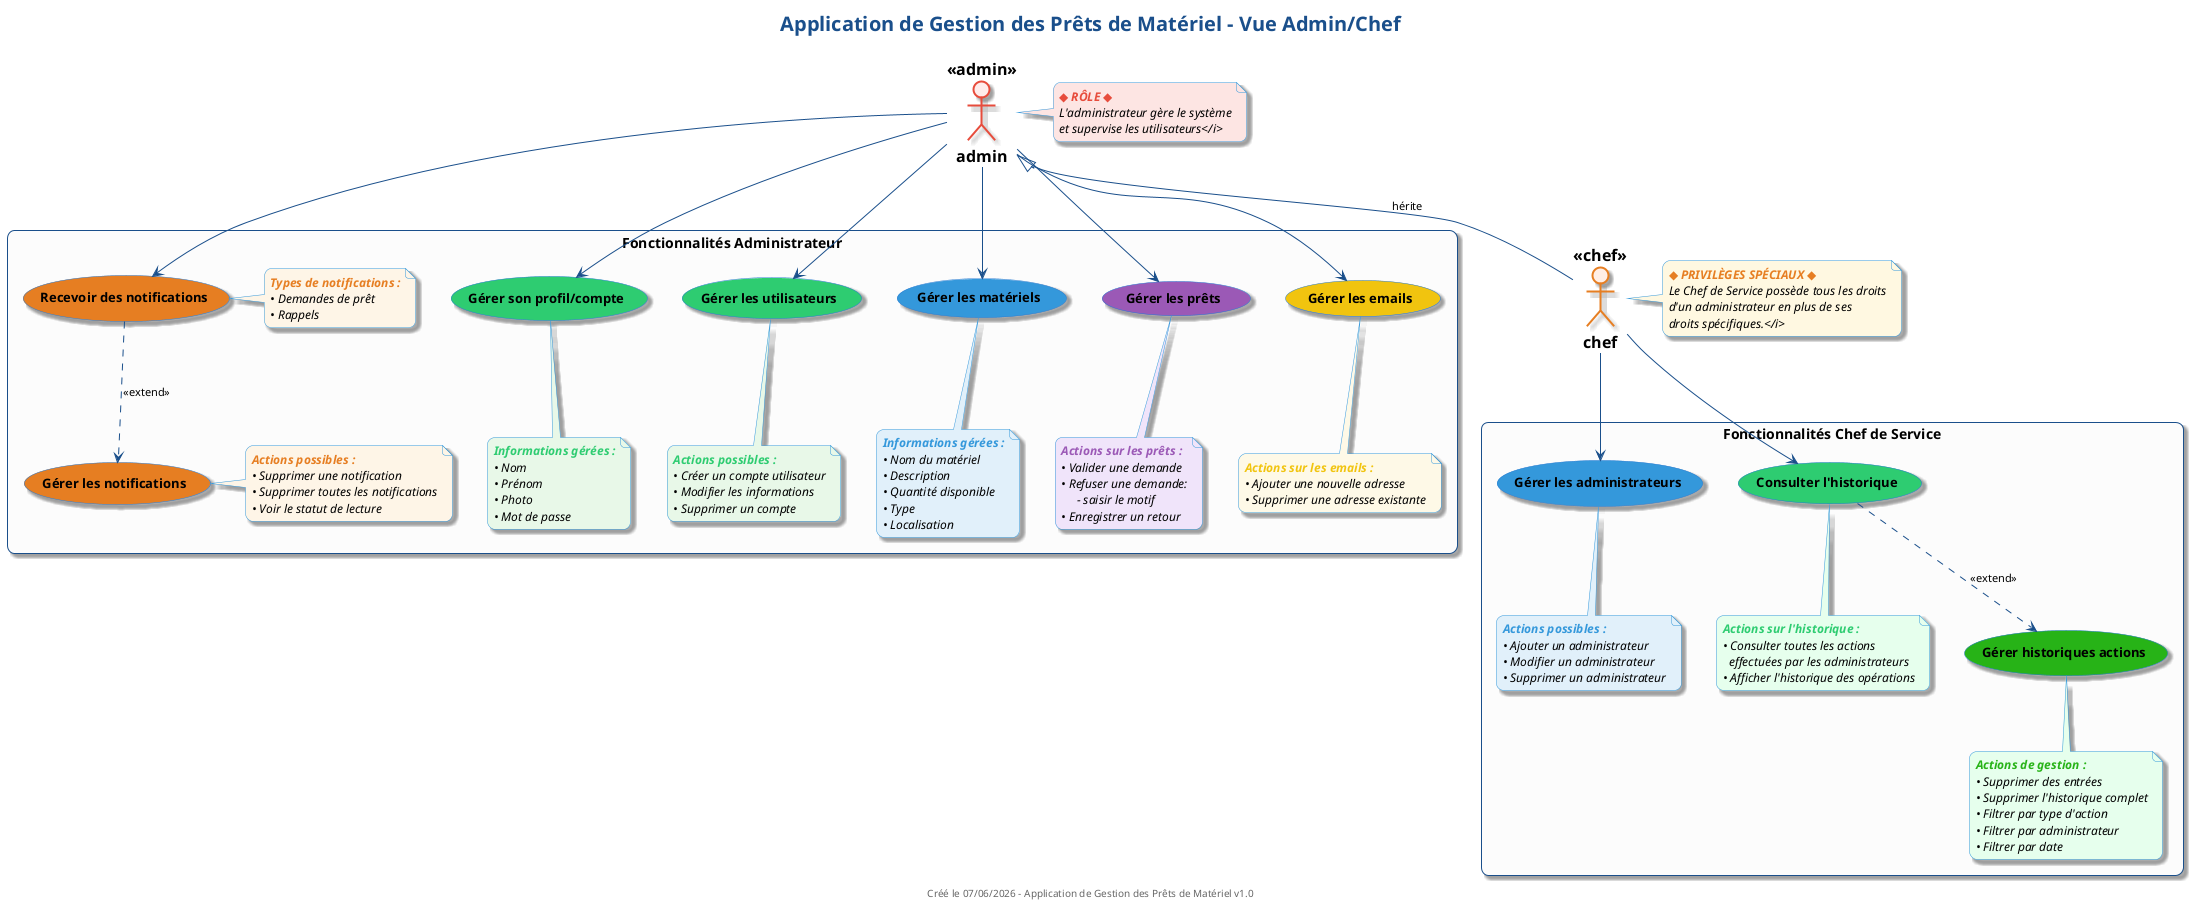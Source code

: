 @startuml Gestion_des_Prets_de_Materiel_Vue_Admin_Chef

' Styles et thème améliorés
!define MAIN_COLOR #1a4f8b
!define ACTOR_BG_CHEF #ffeee5
!define ACTOR_BG_ADMIN #ffeceb
!define ACTOR_BORDER_CHEF #e67e22
!define ACTOR_BORDER_ADMIN #e74c3c
!define CHEF_COLOR #e67e22
!define ADMIN_COLOR #e74c3c
!define NOTE_BORDER_THICKNESS 0.5

skinparam {
  BackgroundColor white
  ArrowColor MAIN_COLOR
  BorderColor MAIN_COLOR
  ActorBorderThickness 2
  UsecaseBorderColor #2d7dd2
  UsecaseBackgroundColor #f8f9fa
  NoteBorderColor #3498db
  NoteBackgroundColor #ecf0f1
  PackageBorderColor MAIN_COLOR
  PackageBackgroundColor #fcfcfc
  PackageFontColor MAIN_COLOR
  PackageFontSize 18
  PackageFontStyle bold
  ActorFontSize 16
  ActorFontStyle bold
  UsecaseFontSize 13
  UsecaseFontStyle bold
  NoteFontSize 12
  NoteFontStyle italic
  RoundCorner 15
  Shadowing true
  ArrowFontSize 11
  TitleFontSize 20
  TitleFontColor MAIN_COLOR
  FooterFontSize 10
  FooterFontColor #666666
  NoteBorderThickness NOTE_BORDER_THICKNESS
  DefaultTextAlignment center
  NoteTextAlignment left
  Handwritten false
}

title Application de Gestion des Prêts de Matériel - Vue Admin/Chef

actor "Chef de Service" as chef
actor "Administrateur" as admin

' Couleurs des acteurs
skinparam actor {
  BackgroundColor<<chef>> ACTOR_BG_CHEF
  BorderColor<<chef>> ACTOR_BORDER_CHEF
  BackgroundColor<<admin>> ACTOR_BG_ADMIN
  BorderColor<<admin>> ACTOR_BORDER_ADMIN
}

' Appliquer les stéréotypes
chef <<chef>>
admin <<admin>>

' Relation d'héritage pour le Chef uniquement
chef -up-|> admin : hérite

note right of chef #fff8e1
  <b><color:CHEF_COLOR>◆ PRIVILÈGES SPÉCIAUX ◆</color></b>
  <i>Le Chef de Service possède tous les droits
  d'un administrateur en plus de ses
  droits spécifiques.</i>
end note

note right of admin #fde5e3
  <b><color:ADMIN_COLOR>◆ RÔLE ◆</color></b>
  <i>L'administrateur gère le système
  et supervise les utilisateurs</i>
end note

' Fonctionnalités des administrateurs
rectangle "Fonctionnalités Administrateur" {
  usecase "Gérer son profil/compte" as UC1admin #2ecc71
  usecase "Recevoir des notifications" as UC2admin #e67e22
  usecase "Gérer les notifications" as UC3admin #e67e22
  usecase "Gérer les utilisateurs" as UC7 #2ecc71
  usecase "Gérer les matériels" as UC8 #3498db
  usecase "Gérer les prêts" as UC9 #9b59b6
  usecase "Gérer les emails" as UC10 #f1c40f
  
  UC2admin ..> UC3admin : <<extend>>
  
  note bottom of UC1admin #e8f8e8
    <b><color:#2ecc71>Informations gérées :</color></b>
    • Nom
    • Prénom
    • Photo
    • Mot de passe
  end note
  
  note bottom of UC7 #e8f8e8
    <b><color:#2ecc71>Actions possibles :</color></b>
    • Créer un compte utilisateur
    • Modifier les informations
    • Supprimer un compte
  end note
  
  note bottom of UC8 #e1f0fa
    <b><color:#3498db>Informations gérées :</color></b>
    • Nom du matériel
    • Description
    • Quantité disponible
    • Type
    • Localisation
  end note
  
  note bottom of UC9 #f0e4fa
    <b><color:#9b59b6>Actions sur les prêts :</color></b>
    • Valider une demande
    • Refuser une demande:
         - saisir le motif 
    • Enregistrer un retour
  end note
  
  note bottom of UC10 #fef9e7
    <b><color:#f1c40f>Actions sur les emails :</color></b>
    • Ajouter une nouvelle adresse
    • Supprimer une adresse existante
  end note
  
  note right of UC2admin #fef5e7
    <b><color:#e67e22>Types de notifications :</color></b>
    • Demandes de prêt
    • Rappels
  end note
  
  note right of UC3admin #fef5e7
    <b><color:#e67e22>Actions possibles :</color></b>
    • Supprimer une notification
    • Supprimer toutes les notifications
    • Voir le statut de lecture
  end note
}

' Fonctionnalités spécifiques au chef
rectangle "Fonctionnalités Chef de Service" {
  usecase "Gérer les administrateurs" as UC11 #3498db
  usecase "Consulter l'historique" as UC12 #2ecc71
  usecase "Gérer historiques actions" as UC13 #27b317
  
  UC12 ..> UC13 : <<extend>>
  
  note bottom of UC11 #e1f0fa
    <b><color:#3498db>Actions possibles :</color></b>
    • Ajouter un administrateur
    • Modifier un administrateur
    • Supprimer un administrateur
  end note
  
  note bottom of UC12 #e6ffed
    <b><color:#2ecc71>Actions sur l'historique :</color></b>
    • Consulter toutes les actions 
      effectuées par les administrateurs
    • Afficher l'historique des opérations
  end note
  
  note bottom of UC13 #e6ffed
    <b><color:#27b317>Actions de gestion :</color></b>
    • Supprimer des entrées
    • Supprimer l'historique complet
    • Filtrer par type d'action
    • Filtrer par administrateur
    • Filtrer par date
  end note
}

' Relations avec les acteurs
admin --> UC1admin
admin --> UC2admin
admin --> UC7
admin --> UC8
admin --> UC9
admin --> UC10

chef --> UC11
chef --> UC12

' Pied de page
footer Créé le %date("dd/MM/yyyy") - Application de Gestion des Prêts de Matériel v1.0

@enduml 